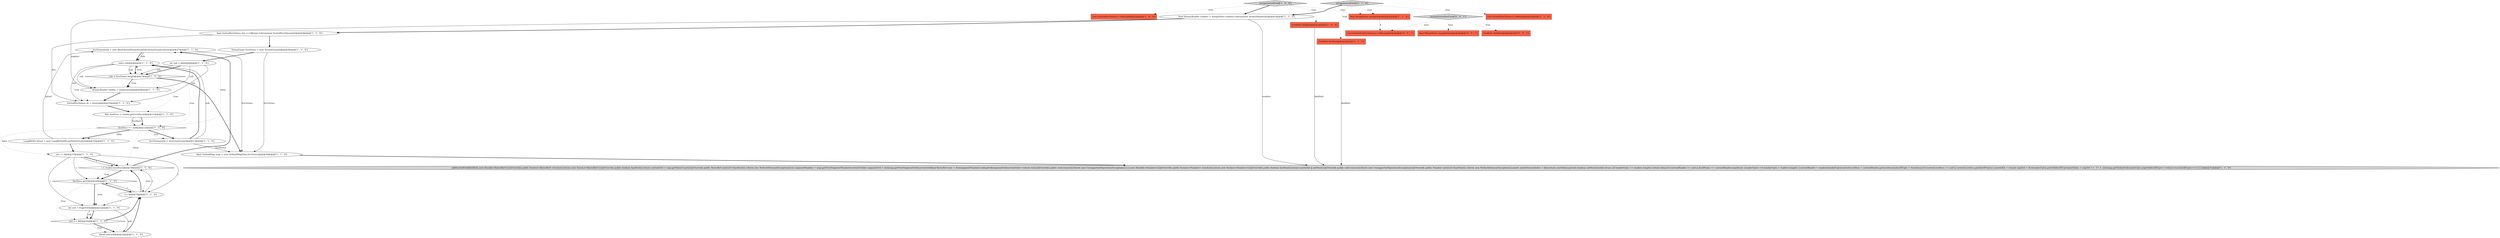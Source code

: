 digraph {
10 [style = filled, label = "liveTerms(sub( = new BitsFilteredTermsEnum(dv.termsEnum(),bitset)@@@27@@@['1', '1', '0']", fillcolor = white, shape = ellipse image = "AAA0AAABBB1BBB"];
7 [style = filled, label = "FieldInfo fieldInfo@@@2@@@['1', '0', '0']", fillcolor = tomato, shape = box image = "AAA0AAABBB1BBB"];
19 [style = filled, label = "bitset.set(ord)@@@23@@@['1', '1', '0']", fillcolor = white, shape = ellipse image = "AAA0AAABBB1BBB"];
2 [style = filled, label = "mergeSortedField['1', '0', '0']", fillcolor = lightgray, shape = diamond image = "AAA0AAABBB1BBB"];
17 [style = filled, label = "liveDocs == null@@@12@@@['1', '1', '0']", fillcolor = white, shape = diamond image = "AAA0AAABBB1BBB"];
28 [style = filled, label = "FieldInfo fieldInfo@@@2@@@['0', '1', '0']", fillcolor = tomato, shape = box image = "AAA0AAABBB2BBB"];
14 [style = filled, label = "final MergeState mergeState@@@2@@@['1', '1', '0']", fillcolor = tomato, shape = box image = "AAA0AAABBB1BBB"];
13 [style = filled, label = "SortedDocValues dv = dvs(sub(@@@10@@@['1', '1', '0']", fillcolor = white, shape = ellipse image = "AAA0AAABBB1BBB"];
32 [style = filled, label = "List<SortedSetDocValues> toMerge@@@2@@@['0', '0', '1']", fillcolor = tomato, shape = box image = "AAA0AAABBB3BBB"];
16 [style = filled, label = "final SortedDocValues dvs = toMerge.toArray(new SortedDocValues(((()@@@4@@@['1', '1', '0']", fillcolor = white, shape = ellipse image = "AAA0AAABBB1BBB"];
1 [style = filled, label = "int sub = 0@@@6@@@['1', '1', '0']", fillcolor = white, shape = ellipse image = "AAA0AAABBB1BBB"];
29 [style = filled, label = "mergeSortedSetField['0', '0', '1']", fillcolor = lightgray, shape = diamond image = "AAA0AAABBB3BBB"];
12 [style = filled, label = "Bits liveDocs = reader.getLiveDocs()@@@11@@@['1', '1', '0']", fillcolor = white, shape = ellipse image = "AAA0AAABBB1BBB"];
26 [style = filled, label = "List<SortedDocValues> toMerge@@@2@@@['0', '1', '0']", fillcolor = tomato, shape = box image = "AAA0AAABBB2BBB"];
25 [style = filled, label = "addSortedField(fieldInfo,new Iterable<BytesRef>(){@Override public Iterator<BytesRef> iterator(){return new Iterator<BytesRef>(){@Override public boolean hasNext(){return currentOrd < map.getValueCount()}@Override public BytesRef next(){if (!hasNext()) {throw new NoSuchElementException()}int segmentNumber = map.getFirstSegmentNumber(currentOrd)int segmentOrd = (int)map.getFirstSegmentOrd(currentOrd)final BytesRef term = dvs(segmentNumber(.lookupOrd(segmentOrd)currentOrd++return term}@Override public void remove(){throw new UnsupportedOperationException()}}}},new Iterable<Number>(){@Override public Iterator<Number> iterator(){return new Iterator<Number>(){@Override public boolean hasNext(){return nextIsSet || setNext()}@Override public void remove(){throw new UnsupportedOperationException()}@Override public Number next(){if (!hasNext()) {throw new NoSuchElementException()}assert nextIsSetnextIsSet = falsereturn nextValue}private boolean setNext(){while (true) {if (readerUpto == readers.length) {return false}if (currentReader == null || docIDUpto == currentReader.maxDoc()) {readerUpto++if (readerUpto < readers.length) {currentReader = readers(readerUpto(currentLiveDocs = currentReader.getLiveDocs()}docIDUpto = 0continue}if (currentLiveDocs == null || currentLiveDocs.get(docIDUpto)) {nextIsSet = trueint segOrd = dvs(readerUpto(.getOrd(docIDUpto)nextValue = segOrd == -1? -1: (int)map.getGlobalOrd(readerUpto,segOrd)docIDUpto++return true}docIDUpto++}}}}})@@@31@@@['1', '1', '0']", fillcolor = lightgray, shape = ellipse image = "AAA0AAABBB1BBB"];
24 [style = filled, label = "i++@@@19@@@['1', '1', '0']", fillcolor = white, shape = ellipse image = "AAA0AAABBB1BBB"];
8 [style = filled, label = "sub++@@@8@@@['1', '1', '0']", fillcolor = white, shape = ellipse image = "AAA0AAABBB1BBB"];
11 [style = filled, label = "sub < liveTerms.length@@@7@@@['1', '1', '0']", fillcolor = white, shape = diamond image = "AAA0AAABBB1BBB"];
18 [style = filled, label = "ord >= 0@@@22@@@['1', '1', '0']", fillcolor = white, shape = diamond image = "AAA0AAABBB1BBB"];
15 [style = filled, label = "int i = 0@@@17@@@['1', '1', '0']", fillcolor = white, shape = ellipse image = "AAA0AAABBB1BBB"];
27 [style = filled, label = "mergeSortedField['0', '1', '0']", fillcolor = lightgray, shape = diamond image = "AAA0AAABBB2BBB"];
4 [style = filled, label = "List<SortedDocValues> toMerge@@@2@@@['1', '0', '0']", fillcolor = tomato, shape = box image = "AAA0AAABBB1BBB"];
30 [style = filled, label = "FieldInfo fieldInfo@@@2@@@['0', '0', '1']", fillcolor = tomato, shape = box image = "AAA0AAABBB3BBB"];
0 [style = filled, label = "final AtomicReader readers = mergeState.readers.toArray(new AtomicReader(((()@@@3@@@['1', '1', '0']", fillcolor = white, shape = ellipse image = "AAA0AAABBB1BBB"];
31 [style = filled, label = "final MergeState mergeState@@@2@@@['0', '0', '1']", fillcolor = tomato, shape = box image = "AAA0AAABBB3BBB"];
9 [style = filled, label = "LongBitSet bitset = new LongBitSet(dv.getValueCount())@@@16@@@['1', '1', '0']", fillcolor = white, shape = ellipse image = "AAA0AAABBB1BBB"];
6 [style = filled, label = "int ord = dv.getOrd(i)@@@21@@@['1', '1', '0']", fillcolor = white, shape = ellipse image = "AAA0AAABBB1BBB"];
22 [style = filled, label = "liveTerms(sub( = dv.termsEnum()@@@13@@@['1', '1', '0']", fillcolor = white, shape = ellipse image = "AAA0AAABBB1BBB"];
21 [style = filled, label = "AtomicReader reader = readers(sub(@@@9@@@['1', '1', '0']", fillcolor = white, shape = ellipse image = "AAA0AAABBB1BBB"];
23 [style = filled, label = "i < reader.maxDoc()@@@18@@@['1', '1', '0']", fillcolor = white, shape = diamond image = "AAA0AAABBB1BBB"];
3 [style = filled, label = "final OrdinalMap map = new OrdinalMap(this,liveTerms)@@@30@@@['1', '1', '0']", fillcolor = white, shape = ellipse image = "AAA0AAABBB1BBB"];
5 [style = filled, label = "TermsEnum liveTerms = new TermsEnum((((@@@5@@@['1', '1', '0']", fillcolor = white, shape = ellipse image = "AAA0AAABBB1BBB"];
20 [style = filled, label = "liveDocs.get(i)@@@20@@@['1', '1', '0']", fillcolor = white, shape = diamond image = "AAA0AAABBB1BBB"];
15->23 [style = bold, label=""];
0->16 [style = bold, label=""];
27->14 [style = dotted, label="true"];
23->20 [style = bold, label=""];
18->24 [style = bold, label=""];
27->26 [style = dotted, label="true"];
5->3 [style = solid, label="liveTerms"];
10->8 [style = solid, label="sub"];
27->0 [style = bold, label=""];
28->25 [style = solid, label="fieldInfo"];
1->13 [style = solid, label="sub"];
3->25 [style = bold, label=""];
0->25 [style = solid, label="readers"];
6->18 [style = bold, label=""];
16->13 [style = solid, label="dvs"];
17->9 [style = bold, label=""];
11->21 [style = bold, label=""];
11->12 [style = dotted, label="true"];
12->17 [style = bold, label=""];
8->11 [style = solid, label="sub"];
24->20 [style = solid, label="i"];
8->21 [style = solid, label="sub"];
18->19 [style = bold, label=""];
11->17 [style = dotted, label="true"];
18->19 [style = dotted, label="true"];
17->10 [style = dotted, label="false"];
20->6 [style = bold, label=""];
12->17 [style = solid, label="liveDocs"];
11->13 [style = dotted, label="true"];
17->22 [style = bold, label=""];
17->15 [style = dotted, label="false"];
8->13 [style = solid, label="sub"];
15->6 [style = solid, label="i"];
7->25 [style = solid, label="fieldInfo"];
1->11 [style = bold, label=""];
19->24 [style = bold, label=""];
6->19 [style = solid, label="ord"];
10->3 [style = solid, label="liveTerms"];
22->8 [style = bold, label=""];
27->28 [style = dotted, label="true"];
5->1 [style = bold, label=""];
23->20 [style = dotted, label="true"];
22->3 [style = solid, label="liveTerms"];
2->0 [style = bold, label=""];
13->12 [style = bold, label=""];
14->32 [style = dashed, label="0"];
10->8 [style = bold, label=""];
11->3 [style = bold, label=""];
9->15 [style = bold, label=""];
22->8 [style = solid, label="sub"];
2->7 [style = dotted, label="true"];
17->9 [style = dotted, label="false"];
2->4 [style = dotted, label="true"];
15->24 [style = solid, label="i"];
29->30 [style = dotted, label="true"];
23->10 [style = bold, label=""];
16->5 [style = bold, label=""];
20->18 [style = dotted, label="true"];
1->11 [style = solid, label="sub"];
17->22 [style = dotted, label="true"];
2->14 [style = dotted, label="true"];
11->8 [style = dotted, label="true"];
9->10 [style = solid, label="bitset"];
29->31 [style = dotted, label="true"];
6->18 [style = solid, label="ord"];
1->21 [style = solid, label="sub"];
11->21 [style = dotted, label="true"];
17->23 [style = dotted, label="false"];
15->20 [style = solid, label="i"];
20->24 [style = bold, label=""];
15->23 [style = solid, label="i"];
8->11 [style = bold, label=""];
24->6 [style = solid, label="i"];
23->24 [style = dotted, label="true"];
29->32 [style = dotted, label="true"];
20->6 [style = dotted, label="true"];
24->23 [style = solid, label="i"];
21->13 [style = bold, label=""];
0->21 [style = solid, label="readers"];
24->23 [style = bold, label=""];
}
